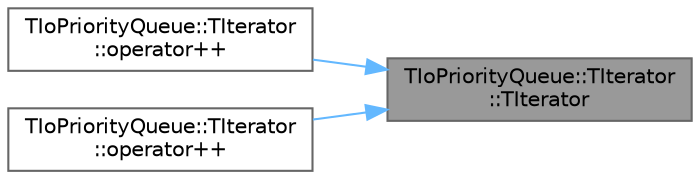 digraph "TIoPriorityQueue::TIterator::TIterator"
{
 // INTERACTIVE_SVG=YES
 // LATEX_PDF_SIZE
  bgcolor="transparent";
  edge [fontname=Helvetica,fontsize=10,labelfontname=Helvetica,labelfontsize=10];
  node [fontname=Helvetica,fontsize=10,shape=box,height=0.2,width=0.4];
  rankdir="RL";
  Node1 [id="Node000001",label="TIoPriorityQueue::TIterator\l::TIterator",height=0.2,width=0.4,color="gray40", fillcolor="grey60", style="filled", fontcolor="black",tooltip=" "];
  Node1 -> Node2 [id="edge1_Node000001_Node000002",dir="back",color="steelblue1",style="solid",tooltip=" "];
  Node2 [id="Node000002",label="TIoPriorityQueue::TIterator\l::operator++",height=0.2,width=0.4,color="grey40", fillcolor="white", style="filled",URL="$db/d07/classTIoPriorityQueue_1_1TIterator.html#a36137647f42fad369dc35a91844e07d4",tooltip=" "];
  Node1 -> Node3 [id="edge2_Node000001_Node000003",dir="back",color="steelblue1",style="solid",tooltip=" "];
  Node3 [id="Node000003",label="TIoPriorityQueue::TIterator\l::operator++",height=0.2,width=0.4,color="grey40", fillcolor="white", style="filled",URL="$db/d07/classTIoPriorityQueue_1_1TIterator.html#a066122f48c48ba89e7d7748d14764984",tooltip=" "];
}
